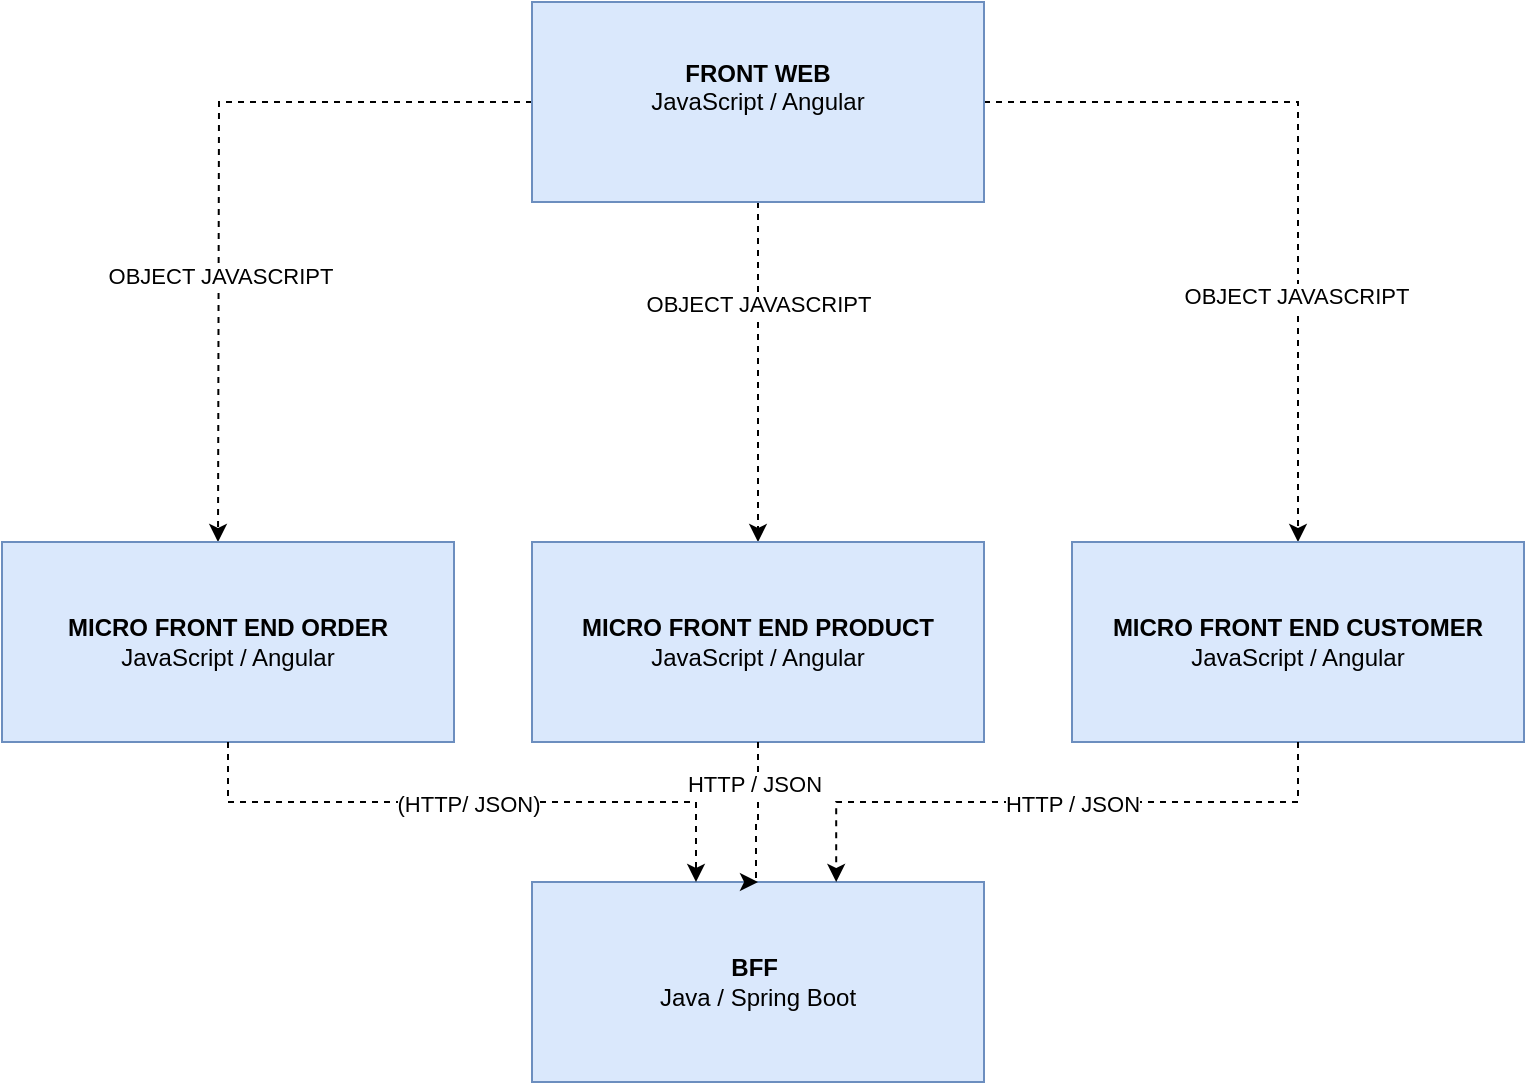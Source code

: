 <mxfile version="24.0.2" type="google">
  <diagram name="Página-1" id="NBkt7IvmojByfJSfpqG8">
    <mxGraphModel grid="1" page="1" gridSize="10" guides="1" tooltips="1" connect="1" arrows="1" fold="1" pageScale="1" pageWidth="827" pageHeight="1169" math="0" shadow="0">
      <root>
        <mxCell id="0" />
        <mxCell id="1" parent="0" />
        <mxCell id="CX8ekr87qEy7F5eOEZGb-400" style="edgeStyle=orthogonalEdgeStyle;rounded=0;orthogonalLoop=1;jettySize=auto;html=1;dashed=1;" edge="1" parent="1" source="CX8ekr87qEy7F5eOEZGb-403" target="CX8ekr87qEy7F5eOEZGb-406">
          <mxGeometry relative="1" as="geometry" />
        </mxCell>
        <mxCell id="7pbsUzdcZqp1Ld0SexwX-3" value="OBJECT JAVASCRIPT" style="edgeLabel;html=1;align=center;verticalAlign=middle;resizable=0;points=[];" connectable="0" vertex="1" parent="CX8ekr87qEy7F5eOEZGb-400">
          <mxGeometry x="0.347" y="-1" relative="1" as="geometry">
            <mxPoint as="offset" />
          </mxGeometry>
        </mxCell>
        <mxCell id="CX8ekr87qEy7F5eOEZGb-401" style="edgeStyle=orthogonalEdgeStyle;rounded=0;orthogonalLoop=1;jettySize=auto;html=1;dashed=1;" edge="1" parent="1" source="CX8ekr87qEy7F5eOEZGb-403">
          <mxGeometry relative="1" as="geometry">
            <mxPoint x="3055" y="555" as="targetPoint" />
          </mxGeometry>
        </mxCell>
        <mxCell id="7pbsUzdcZqp1Ld0SexwX-1" value="OBJECT JAVASCRIPT" style="edgeLabel;html=1;align=center;verticalAlign=middle;resizable=0;points=[];" connectable="0" vertex="1" parent="CX8ekr87qEy7F5eOEZGb-401">
          <mxGeometry x="0.293" relative="1" as="geometry">
            <mxPoint as="offset" />
          </mxGeometry>
        </mxCell>
        <mxCell id="CX8ekr87qEy7F5eOEZGb-402" style="edgeStyle=orthogonalEdgeStyle;rounded=0;orthogonalLoop=1;jettySize=auto;html=1;dashed=1;" edge="1" parent="1" source="CX8ekr87qEy7F5eOEZGb-403" target="CX8ekr87qEy7F5eOEZGb-405">
          <mxGeometry relative="1" as="geometry" />
        </mxCell>
        <mxCell id="7pbsUzdcZqp1Ld0SexwX-2" value="OBJECT JAVASCRIPT" style="edgeLabel;html=1;align=center;verticalAlign=middle;resizable=0;points=[];" connectable="0" vertex="1" parent="CX8ekr87qEy7F5eOEZGb-402">
          <mxGeometry x="-0.4" relative="1" as="geometry">
            <mxPoint as="offset" />
          </mxGeometry>
        </mxCell>
        <mxCell id="CX8ekr87qEy7F5eOEZGb-403" value="&lt;font style=&quot;font-size: 12px;&quot;&gt;&lt;b&gt;FRONT WEB&lt;/b&gt;&lt;/font&gt;&lt;div&gt;&lt;font style=&quot;font-size: 12px;&quot;&gt;JavaScript / Angular&lt;br&gt;&lt;/font&gt;&lt;div&gt;&lt;font style=&quot;font-size: 12px;&quot;&gt;&lt;br&gt;&lt;/font&gt;&lt;/div&gt;&lt;/div&gt;" style="rounded=0;whiteSpace=wrap;html=1;fillColor=#dae8fc;strokeColor=#6c8ebf;" vertex="1" parent="1">
          <mxGeometry x="3212" y="285" width="226" height="100" as="geometry" />
        </mxCell>
        <mxCell id="CX8ekr87qEy7F5eOEZGb-404" value="&lt;font style=&quot;font-size: 12px;&quot;&gt;&lt;b&gt;MICRO FRONT END ORDER&lt;/b&gt;&lt;br&gt;JavaScript / Angular&lt;br&gt;&lt;/font&gt;" style="rounded=0;whiteSpace=wrap;html=1;fillColor=#dae8fc;strokeColor=#6c8ebf;" vertex="1" parent="1">
          <mxGeometry x="2947" y="555" width="226" height="100" as="geometry" />
        </mxCell>
        <mxCell id="CX8ekr87qEy7F5eOEZGb-405" value="&lt;font style=&quot;font-size: 12px;&quot;&gt;&lt;b style=&quot;border-color: var(--border-color);&quot;&gt;MICRO FRONT END PRODUCT&lt;/b&gt;&lt;br style=&quot;border-color: var(--border-color);&quot;&gt;JavaScript / Angular&lt;br&gt;&lt;/font&gt;" style="rounded=0;whiteSpace=wrap;html=1;fillColor=#dae8fc;strokeColor=#6c8ebf;" vertex="1" parent="1">
          <mxGeometry x="3212" y="555" width="226" height="100" as="geometry" />
        </mxCell>
        <mxCell id="CX8ekr87qEy7F5eOEZGb-406" value="&lt;font style=&quot;font-size: 12px;&quot;&gt;&lt;b style=&quot;border-color: var(--border-color);&quot;&gt;MICRO FRONT END CUSTOMER&lt;/b&gt;&lt;br style=&quot;border-color: var(--border-color);&quot;&gt;JavaScript / Angular&lt;br&gt;&lt;/font&gt;" style="rounded=0;whiteSpace=wrap;html=1;fillColor=#dae8fc;strokeColor=#6c8ebf;" vertex="1" parent="1">
          <mxGeometry x="3482" y="555" width="226" height="100" as="geometry" />
        </mxCell>
        <mxCell id="CX8ekr87qEy7F5eOEZGb-457" value="&lt;font style=&quot;font-size: 12px;&quot;&gt;&lt;b style=&quot;border-color: var(--border-color);&quot;&gt;BFF&amp;nbsp;&lt;/b&gt;&lt;br style=&quot;border-color: var(--border-color);&quot;&gt;Java / Spring Boot&lt;br&gt;&lt;/font&gt;" style="rounded=0;whiteSpace=wrap;html=1;fillColor=#dae8fc;strokeColor=#6c8ebf;" vertex="1" parent="1">
          <mxGeometry x="3212" y="725" width="226" height="100" as="geometry" />
        </mxCell>
        <mxCell id="CX8ekr87qEy7F5eOEZGb-458" style="edgeStyle=orthogonalEdgeStyle;rounded=0;orthogonalLoop=1;jettySize=auto;html=1;dashed=1;exitX=0.5;exitY=1;exitDx=0;exitDy=0;" edge="1" parent="1" source="CX8ekr87qEy7F5eOEZGb-404">
          <mxGeometry relative="1" as="geometry">
            <mxPoint x="2903" y="805" as="sourcePoint" />
            <mxPoint x="3294" y="725" as="targetPoint" />
            <Array as="points">
              <mxPoint x="3060" y="685" />
              <mxPoint x="3294" y="685" />
              <mxPoint x="3294" y="725" />
            </Array>
          </mxGeometry>
        </mxCell>
        <mxCell id="7pbsUzdcZqp1Ld0SexwX-6" value="(HTTP/ JSON)" style="edgeLabel;html=1;align=center;verticalAlign=middle;resizable=0;points=[];" connectable="0" vertex="1" parent="CX8ekr87qEy7F5eOEZGb-458">
          <mxGeometry x="-0.013" y="-1" relative="1" as="geometry">
            <mxPoint as="offset" />
          </mxGeometry>
        </mxCell>
        <mxCell id="CX8ekr87qEy7F5eOEZGb-459" style="edgeStyle=orthogonalEdgeStyle;rounded=0;orthogonalLoop=1;jettySize=auto;html=1;dashed=1;exitX=0.5;exitY=1;exitDx=0;exitDy=0;entryX=0.5;entryY=0;entryDx=0;entryDy=0;" edge="1" parent="1" source="CX8ekr87qEy7F5eOEZGb-405" target="CX8ekr87qEy7F5eOEZGb-457">
          <mxGeometry relative="1" as="geometry">
            <mxPoint x="3070" y="665" as="sourcePoint" />
            <mxPoint x="3304" y="735" as="targetPoint" />
            <Array as="points">
              <mxPoint x="3325" y="695" />
              <mxPoint x="3324" y="725" />
            </Array>
          </mxGeometry>
        </mxCell>
        <mxCell id="bn6vrg2BRyWPPmsG2sSv-2" value="HTTP / JSON" style="edgeLabel;html=1;align=center;verticalAlign=middle;resizable=0;points=[];" connectable="0" vertex="1" parent="CX8ekr87qEy7F5eOEZGb-459">
          <mxGeometry x="-0.43" y="-2" relative="1" as="geometry">
            <mxPoint as="offset" />
          </mxGeometry>
        </mxCell>
        <mxCell id="CX8ekr87qEy7F5eOEZGb-460" style="edgeStyle=orthogonalEdgeStyle;rounded=0;orthogonalLoop=1;jettySize=auto;html=1;dashed=1;exitX=0.5;exitY=1;exitDx=0;exitDy=0;entryX=0.673;entryY=0;entryDx=0;entryDy=0;entryPerimeter=0;" edge="1" parent="1" source="CX8ekr87qEy7F5eOEZGb-406" target="CX8ekr87qEy7F5eOEZGb-457">
          <mxGeometry relative="1" as="geometry">
            <mxPoint x="3335" y="665" as="sourcePoint" />
            <mxPoint x="3335" y="735" as="targetPoint" />
            <Array as="points">
              <mxPoint x="3595" y="685" />
              <mxPoint x="3364" y="685" />
            </Array>
          </mxGeometry>
        </mxCell>
        <mxCell id="bn6vrg2BRyWPPmsG2sSv-1" value="HTTP / JSON" style="edgeLabel;html=1;align=center;verticalAlign=middle;resizable=0;points=[];" connectable="0" vertex="1" parent="CX8ekr87qEy7F5eOEZGb-460">
          <mxGeometry x="-0.05" y="1" relative="1" as="geometry">
            <mxPoint as="offset" />
          </mxGeometry>
        </mxCell>
      </root>
    </mxGraphModel>
  </diagram>
</mxfile>
